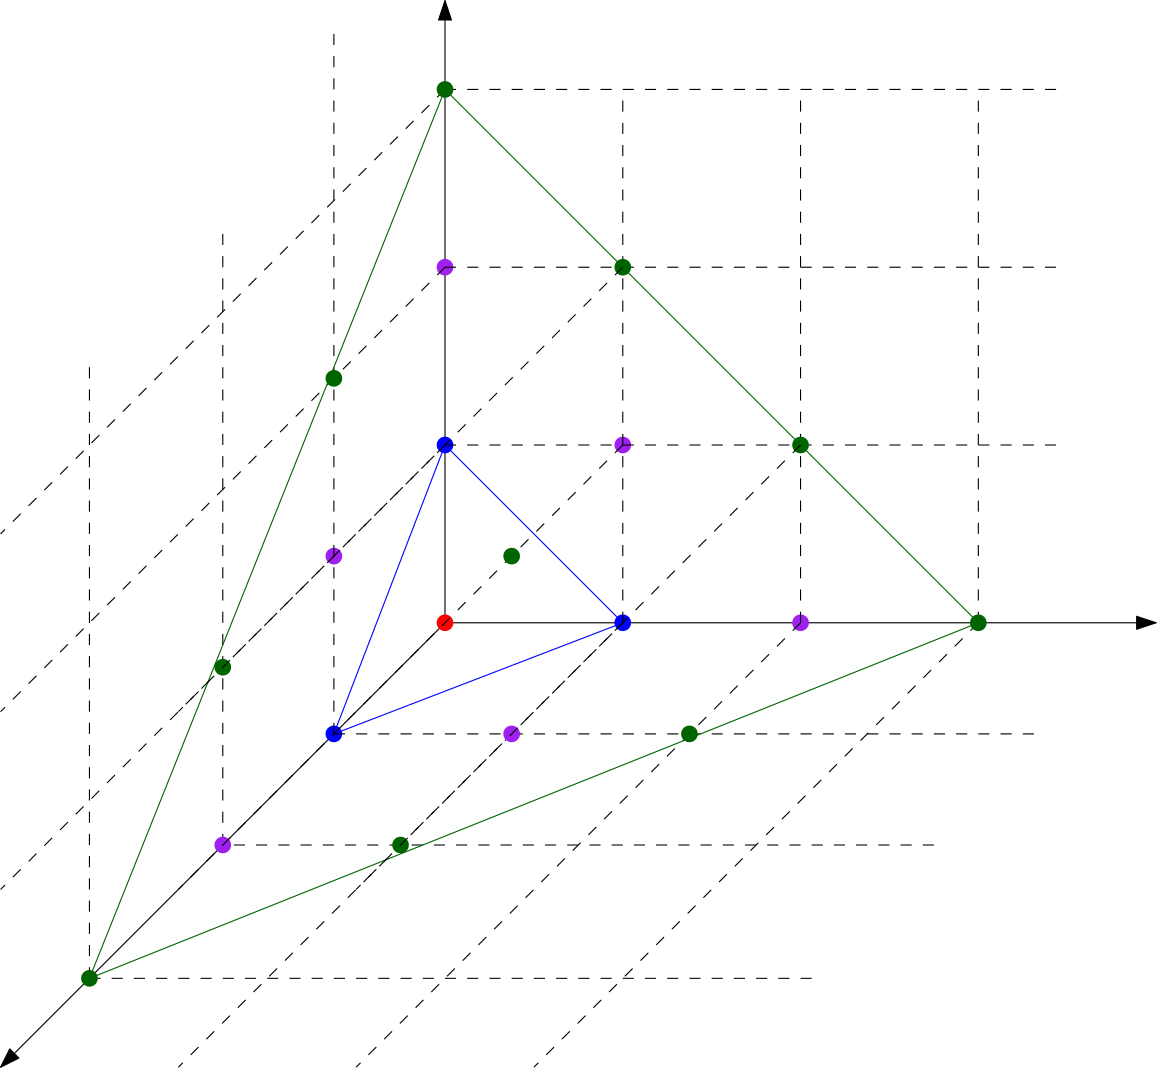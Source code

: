 <?xml version="1.0"?>
<!DOCTYPE ipe SYSTEM "ipe.dtd">
<ipe version="70212" creator="Ipe 7.2.12">
<info created="D:20190720015258" modified="D:20190720015751"/>
<ipestyle name="basic">
<symbol name="arrow/arc(spx)">
<path stroke="sym-stroke" fill="sym-stroke" pen="sym-pen">
0 0 m
-1 0.333 l
-1 -0.333 l
h
</path>
</symbol>
<symbol name="arrow/farc(spx)">
<path stroke="sym-stroke" fill="white" pen="sym-pen">
0 0 m
-1 0.333 l
-1 -0.333 l
h
</path>
</symbol>
<symbol name="arrow/ptarc(spx)">
<path stroke="sym-stroke" fill="sym-stroke" pen="sym-pen">
0 0 m
-1 0.333 l
-0.8 0 l
-1 -0.333 l
h
</path>
</symbol>
<symbol name="arrow/fptarc(spx)">
<path stroke="sym-stroke" fill="white" pen="sym-pen">
0 0 m
-1 0.333 l
-0.8 0 l
-1 -0.333 l
h
</path>
</symbol>
<symbol name="mark/circle(sx)" transformations="translations">
<path fill="sym-stroke">
0.6 0 0 0.6 0 0 e
0.4 0 0 0.4 0 0 e
</path>
</symbol>
<symbol name="mark/disk(sx)" transformations="translations">
<path fill="sym-stroke">
0.6 0 0 0.6 0 0 e
</path>
</symbol>
<symbol name="mark/fdisk(sfx)" transformations="translations">
<group>
<path fill="sym-fill">
0.5 0 0 0.5 0 0 e
</path>
<path fill="sym-stroke" fillrule="eofill">
0.6 0 0 0.6 0 0 e
0.4 0 0 0.4 0 0 e
</path>
</group>
</symbol>
<symbol name="mark/box(sx)" transformations="translations">
<path fill="sym-stroke" fillrule="eofill">
-0.6 -0.6 m
0.6 -0.6 l
0.6 0.6 l
-0.6 0.6 l
h
-0.4 -0.4 m
0.4 -0.4 l
0.4 0.4 l
-0.4 0.4 l
h
</path>
</symbol>
<symbol name="mark/square(sx)" transformations="translations">
<path fill="sym-stroke">
-0.6 -0.6 m
0.6 -0.6 l
0.6 0.6 l
-0.6 0.6 l
h
</path>
</symbol>
<symbol name="mark/fsquare(sfx)" transformations="translations">
<group>
<path fill="sym-fill">
-0.5 -0.5 m
0.5 -0.5 l
0.5 0.5 l
-0.5 0.5 l
h
</path>
<path fill="sym-stroke" fillrule="eofill">
-0.6 -0.6 m
0.6 -0.6 l
0.6 0.6 l
-0.6 0.6 l
h
-0.4 -0.4 m
0.4 -0.4 l
0.4 0.4 l
-0.4 0.4 l
h
</path>
</group>
</symbol>
<symbol name="mark/cross(sx)" transformations="translations">
<group>
<path fill="sym-stroke">
-0.43 -0.57 m
0.57 0.43 l
0.43 0.57 l
-0.57 -0.43 l
h
</path>
<path fill="sym-stroke">
-0.43 0.57 m
0.57 -0.43 l
0.43 -0.57 l
-0.57 0.43 l
h
</path>
</group>
</symbol>
<symbol name="arrow/fnormal(spx)">
<path stroke="sym-stroke" fill="white" pen="sym-pen">
0 0 m
-1 0.333 l
-1 -0.333 l
h
</path>
</symbol>
<symbol name="arrow/pointed(spx)">
<path stroke="sym-stroke" fill="sym-stroke" pen="sym-pen">
0 0 m
-1 0.333 l
-0.8 0 l
-1 -0.333 l
h
</path>
</symbol>
<symbol name="arrow/fpointed(spx)">
<path stroke="sym-stroke" fill="white" pen="sym-pen">
0 0 m
-1 0.333 l
-0.8 0 l
-1 -0.333 l
h
</path>
</symbol>
<symbol name="arrow/linear(spx)">
<path stroke="sym-stroke" pen="sym-pen">
-1 0.333 m
0 0 l
-1 -0.333 l
</path>
</symbol>
<symbol name="arrow/fdouble(spx)">
<path stroke="sym-stroke" fill="white" pen="sym-pen">
0 0 m
-1 0.333 l
-1 -0.333 l
h
-1 0 m
-2 0.333 l
-2 -0.333 l
h
</path>
</symbol>
<symbol name="arrow/double(spx)">
<path stroke="sym-stroke" fill="sym-stroke" pen="sym-pen">
0 0 m
-1 0.333 l
-1 -0.333 l
h
-1 0 m
-2 0.333 l
-2 -0.333 l
h
</path>
</symbol>
<pen name="heavier" value="0.8"/>
<pen name="fat" value="1.2"/>
<pen name="ultrafat" value="2"/>
<symbolsize name="large" value="5"/>
<symbolsize name="small" value="2"/>
<symbolsize name="tiny" value="1.1"/>
<arrowsize name="large" value="10"/>
<arrowsize name="small" value="5"/>
<arrowsize name="tiny" value="3"/>
<color name="red" value="1 0 0"/>
<color name="green" value="0 1 0"/>
<color name="blue" value="0 0 1"/>
<color name="yellow" value="1 1 0"/>
<color name="orange" value="1 0.647 0"/>
<color name="gold" value="1 0.843 0"/>
<color name="purple" value="0.627 0.125 0.941"/>
<color name="gray" value="0.745"/>
<color name="brown" value="0.647 0.165 0.165"/>
<color name="navy" value="0 0 0.502"/>
<color name="pink" value="1 0.753 0.796"/>
<color name="seagreen" value="0.18 0.545 0.341"/>
<color name="turquoise" value="0.251 0.878 0.816"/>
<color name="violet" value="0.933 0.51 0.933"/>
<color name="darkblue" value="0 0 0.545"/>
<color name="darkcyan" value="0 0.545 0.545"/>
<color name="darkgray" value="0.663"/>
<color name="darkgreen" value="0 0.392 0"/>
<color name="darkmagenta" value="0.545 0 0.545"/>
<color name="darkorange" value="1 0.549 0"/>
<color name="darkred" value="0.545 0 0"/>
<color name="lightblue" value="0.678 0.847 0.902"/>
<color name="lightcyan" value="0.878 1 1"/>
<color name="lightgray" value="0.827"/>
<color name="lightgreen" value="0.565 0.933 0.565"/>
<color name="lightyellow" value="1 1 0.878"/>
<dashstyle name="dashed" value="[4] 0"/>
<dashstyle name="dotted" value="[1 3] 0"/>
<dashstyle name="dash dotted" value="[4 2 1 2] 0"/>
<dashstyle name="dash dot dotted" value="[4 2 1 2 1 2] 0"/>
<textsize name="large" value="\large"/>
<textsize name="Large" value="\Large"/>
<textsize name="LARGE" value="\LARGE"/>
<textsize name="huge" value="\huge"/>
<textsize name="Huge" value="\Huge"/>
<textsize name="small" value="\small"/>
<textsize name="footnote" value="\footnotesize"/>
<textsize name="tiny" value="\tiny"/>
<textstyle name="center" begin="\begin{center}" end="\end{center}"/>
<textstyle name="itemize" begin="\begin{itemize}" end="\end{itemize}"/>
<textstyle name="item" begin="\begin{itemize}\item{}" end="\end{itemize}"/>
<gridsize name="4 pts" value="4"/>
<gridsize name="8 pts (~3 mm)" value="8"/>
<gridsize name="16 pts (~6 mm)" value="16"/>
<gridsize name="32 pts (~12 mm)" value="32"/>
<gridsize name="10 pts (~3.5 mm)" value="10"/>
<gridsize name="20 pts (~7 mm)" value="20"/>
<gridsize name="14 pts (~5 mm)" value="14"/>
<gridsize name="28 pts (~10 mm)" value="28"/>
<gridsize name="56 pts (~20 mm)" value="56"/>
<anglesize name="90 deg" value="90"/>
<anglesize name="60 deg" value="60"/>
<anglesize name="45 deg" value="45"/>
<anglesize name="30 deg" value="30"/>
<anglesize name="22.5 deg" value="22.5"/>
<opacity name="10%" value="0.1"/>
<opacity name="30%" value="0.3"/>
<opacity name="50%" value="0.5"/>
<opacity name="75%" value="0.75"/>
<tiling name="falling" angle="-60" step="4" width="1"/>
<tiling name="rising" angle="30" step="4" width="1"/>
</ipestyle>
<page>
<layer name="alpha"/>
<view layers="alpha" active="alpha"/>
<path layer="alpha" stroke="black" arrow="normal/normal">
256 576 m
256 800 l
</path>
<path stroke="black" arrow="normal/normal">
256 576 m
512 576 l
</path>
<path stroke="black" arrow="normal/normal">
256 576 m
96 416 l
</path>
<use name="mark/disk(sx)" pos="256 576" size="large" stroke="red"/>
<use name="mark/disk(sx)" pos="256 640" size="large" stroke="blue"/>
<use name="mark/disk(sx)" pos="320 576" size="large" stroke="blue"/>
<use name="mark/disk(sx)" pos="216 536" size="large" stroke="blue"/>
<path stroke="blue">
256 640 m
216 536 l
320 576 l
256 640 l
</path>
<use name="mark/disk(sx)" pos="256 704" size="large" stroke="purple"/>
<use name="mark/disk(sx)" pos="320 640" size="large" stroke="purple"/>
<use name="mark/disk(sx)" pos="384 576" size="large" stroke="purple"/>
<use name="mark/disk(sx)" pos="216 600" size="large" stroke="purple"/>
<path stroke="black" dash="dashed">
256 640 m
480 640 l
</path>
<path stroke="black" dash="dashed">
256 768 m
480 768 l
</path>
<path stroke="black" dash="dashed">
384 576 m
384 768 l
</path>
<path stroke="black" dash="dashed">
448 576 m
448 768 l
</path>
<path stroke="black" dash="dashed">
320 576 m
160 416 l
</path>
<path stroke="black" dash="dashed">
384 576 m
224 416 l
</path>
<path stroke="black" dash="dashed">
448 576 m
288 416 l
</path>
<path stroke="black" dash="dashed">
216 536 m
216 792 l
</path>
<path stroke="black" dash="dashed">
256 640 m
96 480 l
</path>
<path stroke="black" dash="dashed">
256 704 m
96 544 l
</path>
<path stroke="black" dash="dashed">
256 768 m
96 608 l
</path>
<path stroke="black" dash="dashed">
176 496 m
176 720 l
176 720 l
</path>
<path stroke="black" dash="dashed">
128 448 m
128 672 l
</path>
<path stroke="black" dash="dashed">
216 536 m
472 536 l
</path>
<path stroke="black" dash="dashed">
432 496 m
176 496 l
</path>
<path stroke="black" dash="dashed">
128 448 m
392 448 l
</path>
<use name="mark/disk(sx)" pos="176 496" size="large" stroke="purple"/>
<use name="mark/disk(sx)" pos="280 536" size="large" stroke="purple"/>
<path stroke="black" dash="dashed">
320 576 m
320 768 l
</path>
<path stroke="black" dash="dashed">
256 704 m
480 704 l
</path>
<use name="mark/disk(sx)" pos="256 768" size="large" stroke="darkgreen"/>
<use name="mark/disk(sx)" pos="128 448" size="large" stroke="darkgreen"/>
<use name="mark/disk(sx)" pos="448 576" size="large" stroke="darkgreen"/>
<path stroke="darkgreen">
128 448 m
448 576 l
</path>
<path stroke="darkgreen">
256 768 m
448 576 l
</path>
<path stroke="darkgreen">
256 768 m
128 448 l
</path>
<use name="mark/disk(sx)" pos="320 704" size="large" stroke="darkgreen"/>
<use name="mark/disk(sx)" pos="384 640" size="large" stroke="darkgreen"/>
<use name="mark/disk(sx)" pos="344 536" size="large" stroke="darkgreen"/>
<use name="mark/disk(sx)" pos="240 496" size="large" stroke="darkgreen"/>
<use name="mark/disk(sx)" pos="176 560" size="large" stroke="darkgreen"/>
<use name="mark/disk(sx)" pos="216 664" size="large" stroke="darkgreen"/>
<path matrix="1 0 0 1 64 -64" stroke="black" dash="dashed">
256 768 m
96 608 l
</path>
<path matrix="1 0 0 1 128 -128" stroke="black" dash="dashed">
256 768 m
96 608 l
</path>
<path matrix="1 0 0 1 64 -128" stroke="black" dash="dashed">
256 768 m
96 608 l
</path>
<use name="mark/disk(sx)" pos="280 600" size="large" stroke="darkgreen"/>
</page>
</ipe>
